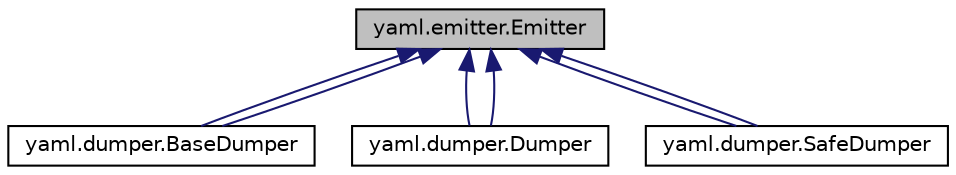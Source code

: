 digraph "yaml.emitter.Emitter"
{
 // LATEX_PDF_SIZE
  edge [fontname="Helvetica",fontsize="10",labelfontname="Helvetica",labelfontsize="10"];
  node [fontname="Helvetica",fontsize="10",shape=record];
  Node1 [label="yaml.emitter.Emitter",height=0.2,width=0.4,color="black", fillcolor="grey75", style="filled", fontcolor="black",tooltip=" "];
  Node1 -> Node2 [dir="back",color="midnightblue",fontsize="10",style="solid",fontname="Helvetica"];
  Node2 [label="yaml.dumper.BaseDumper",height=0.2,width=0.4,color="black", fillcolor="white", style="filled",URL="$classyaml_1_1dumper_1_1BaseDumper.html",tooltip=" "];
  Node1 -> Node2 [dir="back",color="midnightblue",fontsize="10",style="solid",fontname="Helvetica"];
  Node1 -> Node3 [dir="back",color="midnightblue",fontsize="10",style="solid",fontname="Helvetica"];
  Node3 [label="yaml.dumper.Dumper",height=0.2,width=0.4,color="black", fillcolor="white", style="filled",URL="$classyaml_1_1dumper_1_1Dumper.html",tooltip=" "];
  Node1 -> Node3 [dir="back",color="midnightblue",fontsize="10",style="solid",fontname="Helvetica"];
  Node1 -> Node4 [dir="back",color="midnightblue",fontsize="10",style="solid",fontname="Helvetica"];
  Node4 [label="yaml.dumper.SafeDumper",height=0.2,width=0.4,color="black", fillcolor="white", style="filled",URL="$classyaml_1_1dumper_1_1SafeDumper.html",tooltip=" "];
  Node1 -> Node4 [dir="back",color="midnightblue",fontsize="10",style="solid",fontname="Helvetica"];
}
